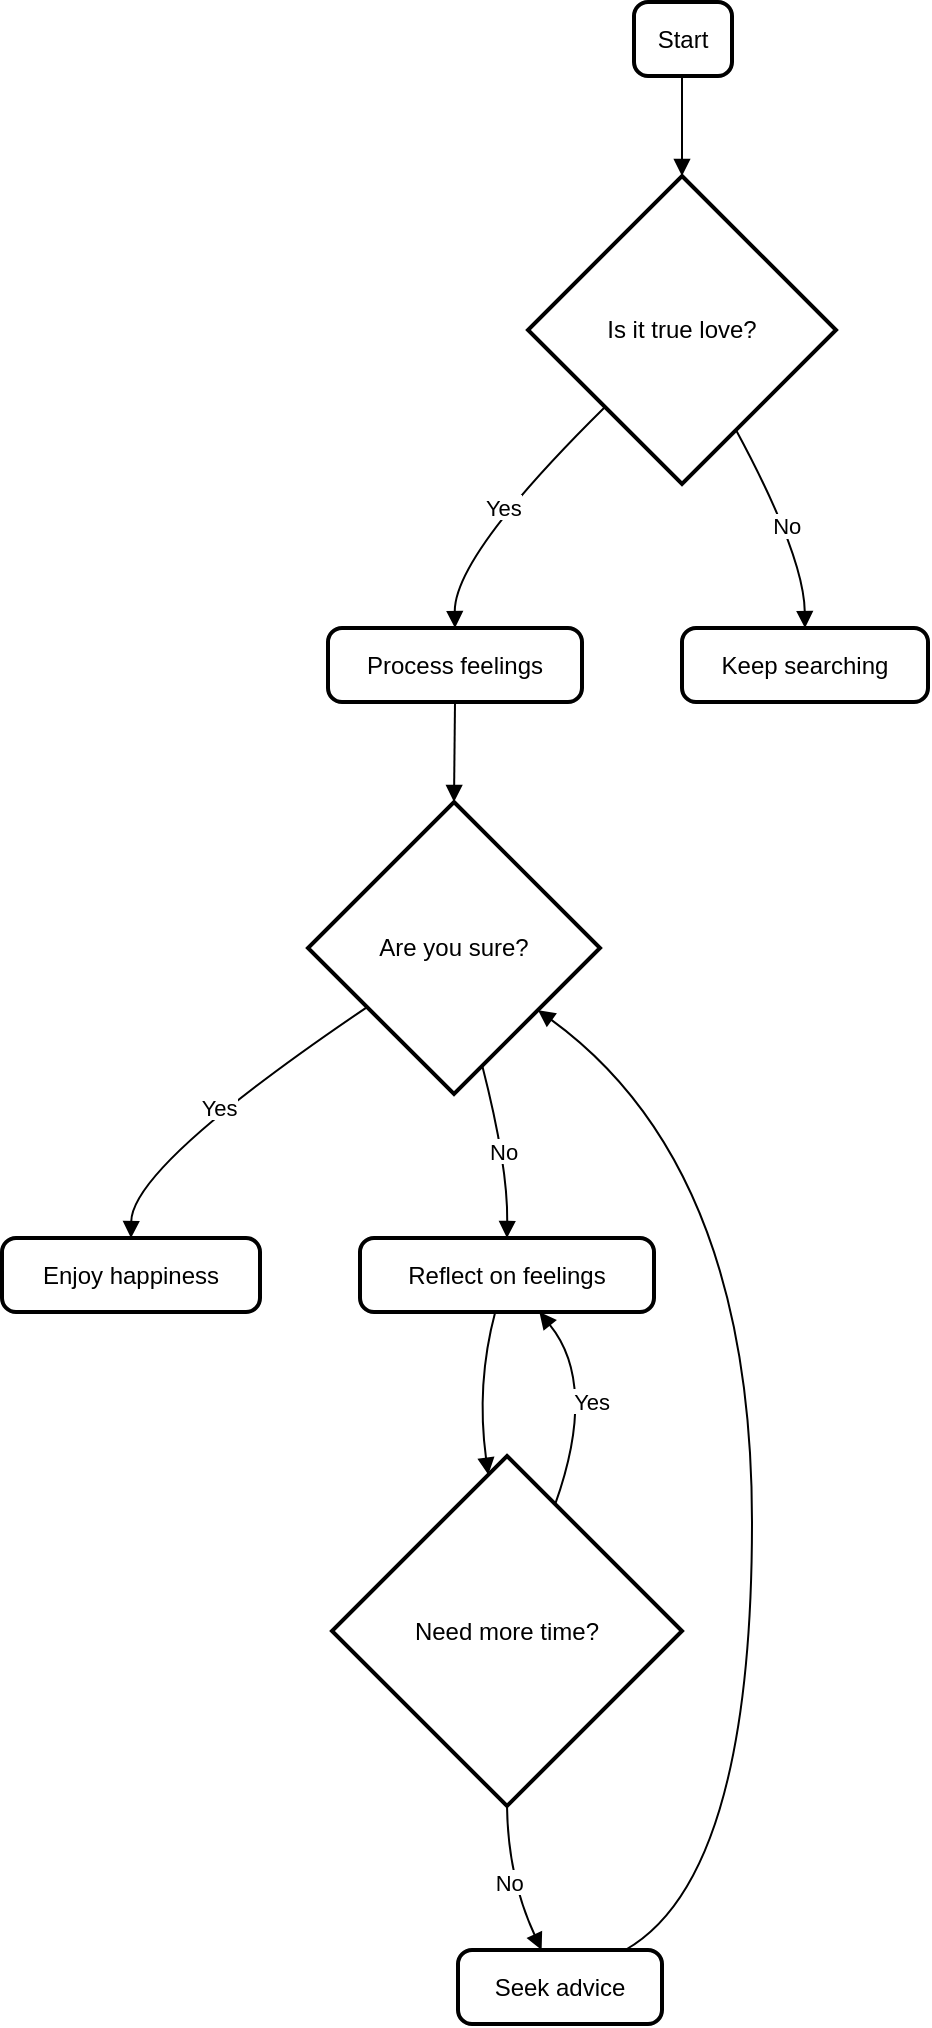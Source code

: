 <mxfile version="24.7.10">
  <diagram name="Page-1" id="JNUpkEpiuHTfUst7GYjN">
    <mxGraphModel dx="1017" dy="-2776" grid="1" gridSize="10" guides="1" tooltips="1" connect="1" arrows="1" fold="1" page="1" pageScale="1" pageWidth="850" pageHeight="1100" math="0" shadow="0">
      <root>
        <mxCell id="0" />
        <mxCell id="1" parent="0" />
        <mxCell id="OuKS78Ats9uxQYEp-e0J-1" value="Start" style="rounded=1;absoluteArcSize=1;arcSize=14;whiteSpace=wrap;strokeWidth=2;" vertex="1" parent="1">
          <mxGeometry x="336" y="3370" width="49" height="37" as="geometry" />
        </mxCell>
        <mxCell id="OuKS78Ats9uxQYEp-e0J-2" value="Is it true love?" style="rhombus;strokeWidth=2;whiteSpace=wrap;" vertex="1" parent="1">
          <mxGeometry x="283" y="3457" width="154" height="154" as="geometry" />
        </mxCell>
        <mxCell id="OuKS78Ats9uxQYEp-e0J-3" value="Process feelings" style="rounded=1;absoluteArcSize=1;arcSize=14;whiteSpace=wrap;strokeWidth=2;" vertex="1" parent="1">
          <mxGeometry x="183" y="3683" width="127" height="37" as="geometry" />
        </mxCell>
        <mxCell id="OuKS78Ats9uxQYEp-e0J-4" value="Are you sure?" style="rhombus;strokeWidth=2;whiteSpace=wrap;" vertex="1" parent="1">
          <mxGeometry x="173" y="3770" width="146" height="146" as="geometry" />
        </mxCell>
        <mxCell id="OuKS78Ats9uxQYEp-e0J-5" value="Enjoy happiness" style="rounded=1;absoluteArcSize=1;arcSize=14;whiteSpace=wrap;strokeWidth=2;" vertex="1" parent="1">
          <mxGeometry x="20" y="3988" width="129" height="37" as="geometry" />
        </mxCell>
        <mxCell id="OuKS78Ats9uxQYEp-e0J-6" value="Reflect on feelings" style="rounded=1;absoluteArcSize=1;arcSize=14;whiteSpace=wrap;strokeWidth=2;" vertex="1" parent="1">
          <mxGeometry x="199" y="3988" width="147" height="37" as="geometry" />
        </mxCell>
        <mxCell id="OuKS78Ats9uxQYEp-e0J-7" value="Need more time?" style="rhombus;strokeWidth=2;whiteSpace=wrap;" vertex="1" parent="1">
          <mxGeometry x="185" y="4097" width="175" height="175" as="geometry" />
        </mxCell>
        <mxCell id="OuKS78Ats9uxQYEp-e0J-8" value="Seek advice" style="rounded=1;absoluteArcSize=1;arcSize=14;whiteSpace=wrap;strokeWidth=2;" vertex="1" parent="1">
          <mxGeometry x="248" y="4344" width="102" height="37" as="geometry" />
        </mxCell>
        <mxCell id="OuKS78Ats9uxQYEp-e0J-9" value="Keep searching" style="rounded=1;absoluteArcSize=1;arcSize=14;whiteSpace=wrap;strokeWidth=2;" vertex="1" parent="1">
          <mxGeometry x="360" y="3683" width="123" height="37" as="geometry" />
        </mxCell>
        <mxCell id="OuKS78Ats9uxQYEp-e0J-10" value="" style="curved=1;startArrow=none;endArrow=block;exitX=0.49;exitY=1;entryX=0.5;entryY=0;rounded=0;" edge="1" parent="1" source="OuKS78Ats9uxQYEp-e0J-1" target="OuKS78Ats9uxQYEp-e0J-2">
          <mxGeometry relative="1" as="geometry">
            <Array as="points" />
          </mxGeometry>
        </mxCell>
        <mxCell id="OuKS78Ats9uxQYEp-e0J-11" value="Yes" style="curved=1;startArrow=none;endArrow=block;exitX=0;exitY=1;entryX=0.5;entryY=0;rounded=0;" edge="1" parent="1" source="OuKS78Ats9uxQYEp-e0J-2" target="OuKS78Ats9uxQYEp-e0J-3">
          <mxGeometry relative="1" as="geometry">
            <Array as="points">
              <mxPoint x="246" y="3647" />
            </Array>
          </mxGeometry>
        </mxCell>
        <mxCell id="OuKS78Ats9uxQYEp-e0J-12" value="" style="curved=1;startArrow=none;endArrow=block;exitX=0.5;exitY=1;entryX=0.5;entryY=0;rounded=0;" edge="1" parent="1" source="OuKS78Ats9uxQYEp-e0J-3" target="OuKS78Ats9uxQYEp-e0J-4">
          <mxGeometry relative="1" as="geometry">
            <Array as="points" />
          </mxGeometry>
        </mxCell>
        <mxCell id="OuKS78Ats9uxQYEp-e0J-13" value="Yes" style="curved=1;startArrow=none;endArrow=block;exitX=0;exitY=0.84;entryX=0.5;entryY=0;rounded=0;" edge="1" parent="1" source="OuKS78Ats9uxQYEp-e0J-4" target="OuKS78Ats9uxQYEp-e0J-5">
          <mxGeometry relative="1" as="geometry">
            <Array as="points">
              <mxPoint x="85" y="3952" />
            </Array>
          </mxGeometry>
        </mxCell>
        <mxCell id="OuKS78Ats9uxQYEp-e0J-14" value="No" style="curved=1;startArrow=none;endArrow=block;exitX=0.62;exitY=1;entryX=0.5;entryY=0;rounded=0;" edge="1" parent="1" source="OuKS78Ats9uxQYEp-e0J-4" target="OuKS78Ats9uxQYEp-e0J-6">
          <mxGeometry relative="1" as="geometry">
            <Array as="points">
              <mxPoint x="273" y="3952" />
            </Array>
          </mxGeometry>
        </mxCell>
        <mxCell id="OuKS78Ats9uxQYEp-e0J-15" value="" style="curved=1;startArrow=none;endArrow=block;exitX=0.46;exitY=1;entryX=0.44;entryY=0;rounded=0;" edge="1" parent="1" source="OuKS78Ats9uxQYEp-e0J-6" target="OuKS78Ats9uxQYEp-e0J-7">
          <mxGeometry relative="1" as="geometry">
            <Array as="points">
              <mxPoint x="257" y="4061" />
            </Array>
          </mxGeometry>
        </mxCell>
        <mxCell id="OuKS78Ats9uxQYEp-e0J-16" value="Yes" style="curved=1;startArrow=none;endArrow=block;exitX=0.69;exitY=0;entryX=0.61;entryY=1;rounded=0;" edge="1" parent="1" source="OuKS78Ats9uxQYEp-e0J-7" target="OuKS78Ats9uxQYEp-e0J-6">
          <mxGeometry relative="1" as="geometry">
            <Array as="points">
              <mxPoint x="318" y="4061" />
            </Array>
          </mxGeometry>
        </mxCell>
        <mxCell id="OuKS78Ats9uxQYEp-e0J-17" value="No" style="curved=1;startArrow=none;endArrow=block;exitX=0.5;exitY=1;entryX=0.41;entryY=0;rounded=0;" edge="1" parent="1" source="OuKS78Ats9uxQYEp-e0J-7" target="OuKS78Ats9uxQYEp-e0J-8">
          <mxGeometry relative="1" as="geometry">
            <Array as="points">
              <mxPoint x="273" y="4308" />
            </Array>
          </mxGeometry>
        </mxCell>
        <mxCell id="OuKS78Ats9uxQYEp-e0J-18" value="" style="curved=1;startArrow=none;endArrow=block;exitX=0.82;exitY=0;entryX=1;entryY=0.87;rounded=0;" edge="1" parent="1" source="OuKS78Ats9uxQYEp-e0J-8" target="OuKS78Ats9uxQYEp-e0J-4">
          <mxGeometry relative="1" as="geometry">
            <Array as="points">
              <mxPoint x="395" y="4308" />
              <mxPoint x="395" y="3952" />
            </Array>
          </mxGeometry>
        </mxCell>
        <mxCell id="OuKS78Ats9uxQYEp-e0J-19" value="No" style="curved=1;startArrow=none;endArrow=block;exitX=0.77;exitY=1;entryX=0.5;entryY=0;rounded=0;" edge="1" parent="1" source="OuKS78Ats9uxQYEp-e0J-2" target="OuKS78Ats9uxQYEp-e0J-9">
          <mxGeometry relative="1" as="geometry">
            <Array as="points">
              <mxPoint x="421" y="3647" />
            </Array>
          </mxGeometry>
        </mxCell>
      </root>
    </mxGraphModel>
  </diagram>
</mxfile>

